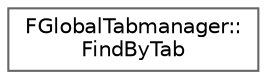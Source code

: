 digraph "Graphical Class Hierarchy"
{
 // INTERACTIVE_SVG=YES
 // LATEX_PDF_SIZE
  bgcolor="transparent";
  edge [fontname=Helvetica,fontsize=10,labelfontname=Helvetica,labelfontsize=10];
  node [fontname=Helvetica,fontsize=10,shape=box,height=0.2,width=0.4];
  rankdir="LR";
  Node0 [id="Node000000",label="FGlobalTabmanager::\lFindByTab",height=0.2,width=0.4,color="grey40", fillcolor="white", style="filled",URL="$db/d8d/structFGlobalTabmanager_1_1FindByTab.html",tooltip=" "];
}
